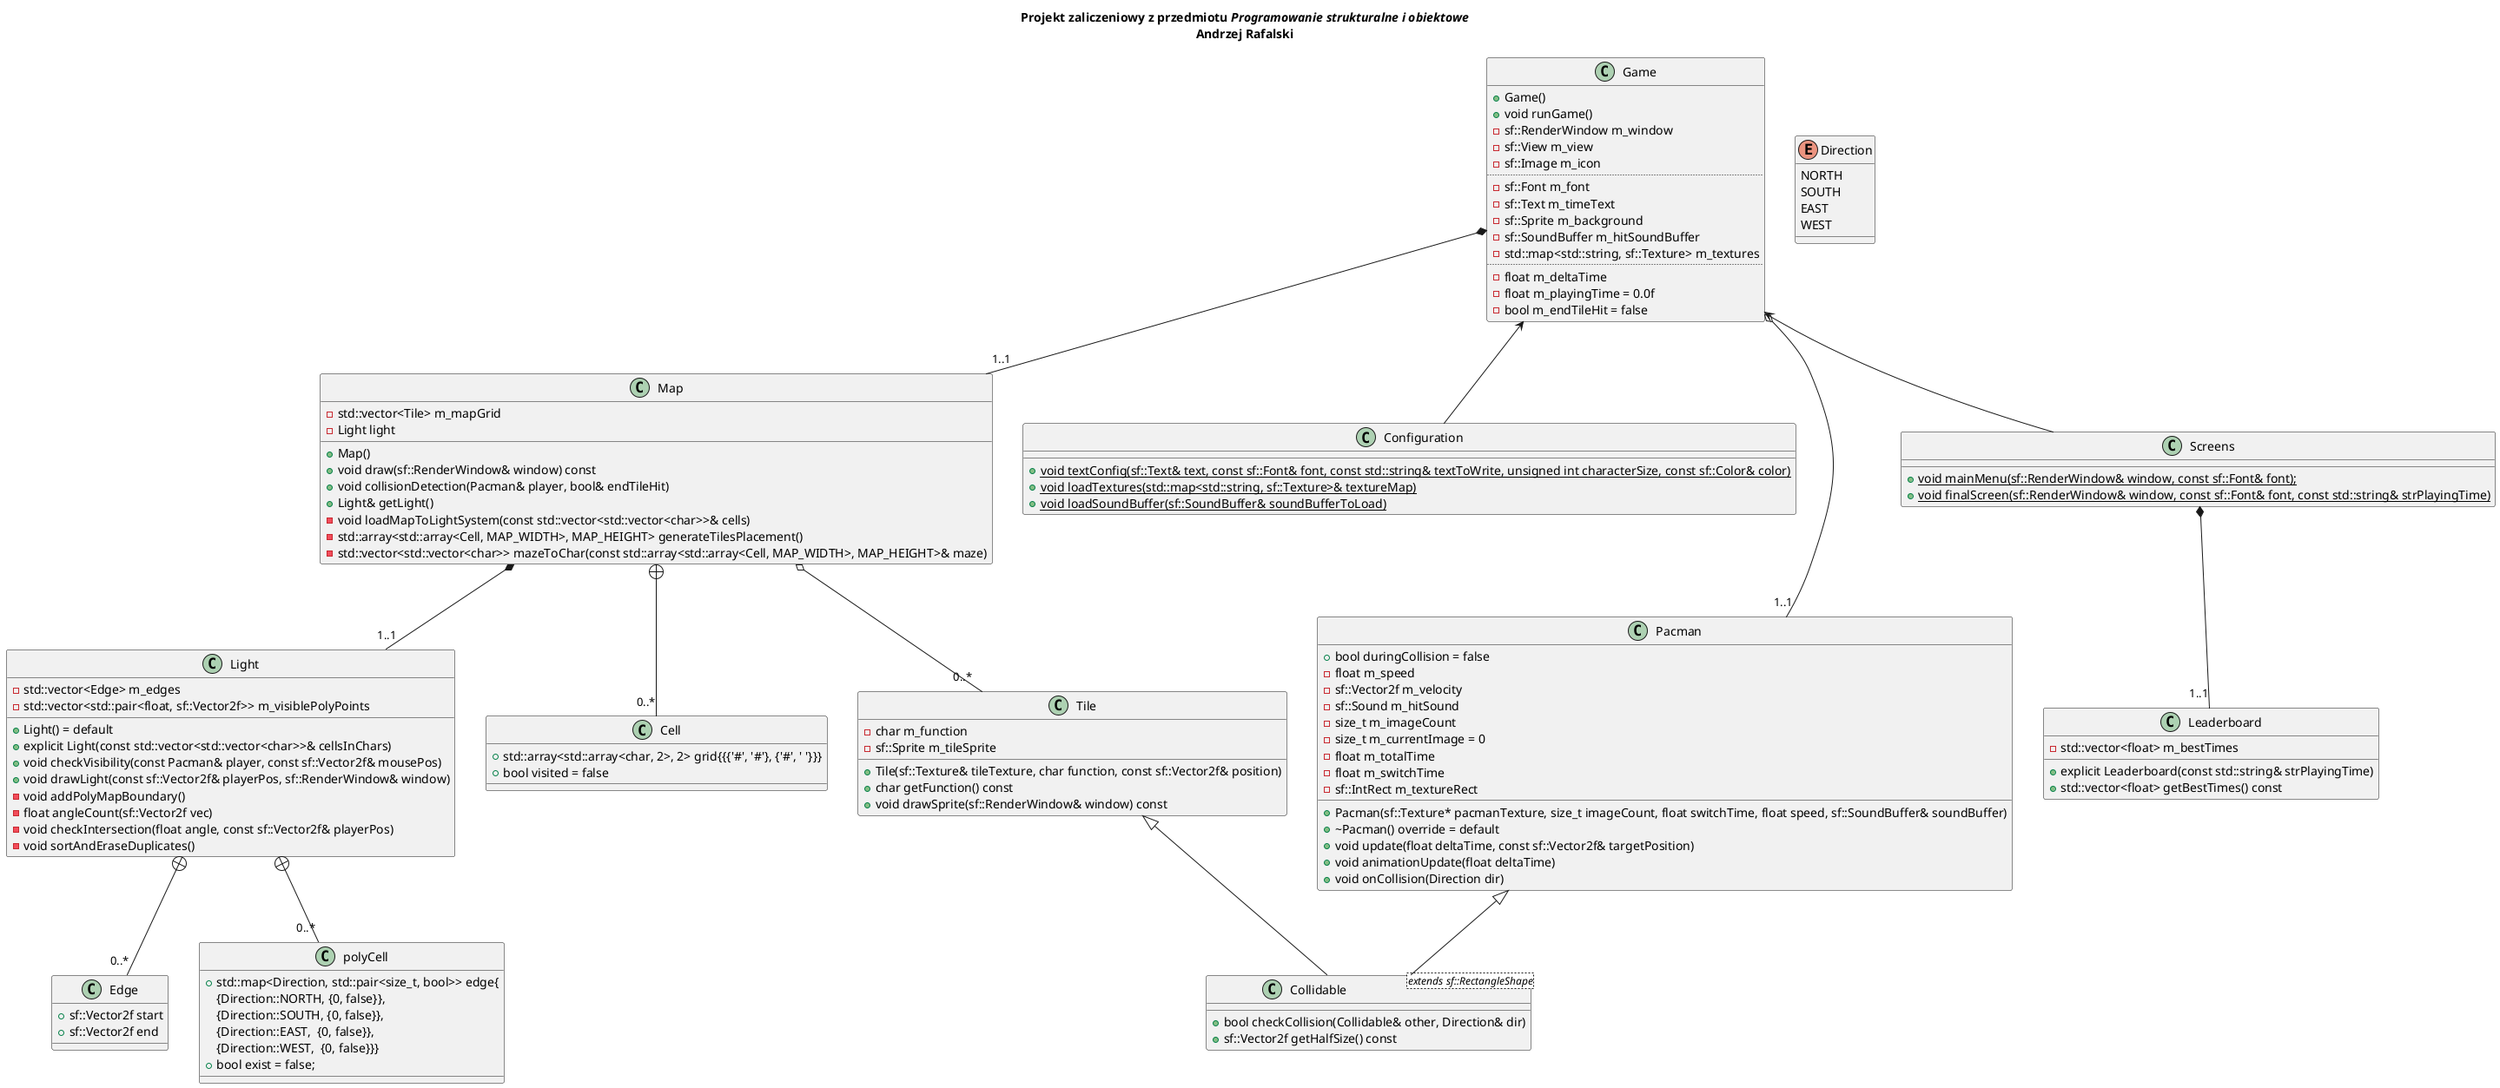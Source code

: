 @startuml Projekt PSiO

title
Projekt zaliczeniowy z przedmiotu <i>Programowanie strukturalne i obiektowe</i>
Andrzej Rafalski
end title

class Game {
    +Game()
    +void runGame()
    -sf::RenderWindow m_window
    -sf::View m_view
    -sf::Image m_icon
    ..
    -sf::Font m_font
    -sf::Text m_timeText
    -sf::Sprite m_background
    -sf::SoundBuffer m_hitSoundBuffer
    -std::map<std::string, sf::Texture> m_textures
    ..
    -float m_deltaTime
    -float m_playingTime = 0.0f
    -bool m_endTileHit = false
}

class Map {
    +Map()
    +void draw(sf::RenderWindow& window) const
    +void collisionDetection(Pacman& player, bool& endTileHit)
    +Light& getLight()
    -std::vector<Tile> m_mapGrid
    -Light light
    -void loadMapToLightSystem(const std::vector<std::vector<char>>& cells)
    -std::array<std::array<Cell, MAP_WIDTH>, MAP_HEIGHT> generateTilesPlacement()
    -std::vector<std::vector<char>> mazeToChar(const std::array<std::array<Cell, MAP_WIDTH>, MAP_HEIGHT>& maze)
}

class Light {
    +Light() = default
    +explicit Light(const std::vector<std::vector<char>>& cellsInChars)
    +void checkVisibility(const Pacman& player, const sf::Vector2f& mousePos)
    +void drawLight(const sf::Vector2f& playerPos, sf::RenderWindow& window)
    -std::vector<Edge> m_edges
    -std::vector<std::pair<float, sf::Vector2f>> m_visiblePolyPoints
    -void addPolyMapBoundary()
    -float angleCount(sf::Vector2f vec)
    -void checkIntersection(float angle, const sf::Vector2f& playerPos)
    -void sortAndEraseDuplicates()
}

class Edge {
    +sf::Vector2f start
    +sf::Vector2f end
}

class polyCell {
    +std::map<Direction, std::pair<size_t, bool>> edge{
        {Direction::NORTH, {0, false}},
        {Direction::SOUTH, {0, false}},
        {Direction::EAST,  {0, false}},
        {Direction::WEST,  {0, false}}}
    +bool exist = false;
}

class Cell {
    +std::array<std::array<char, 2>, 2> grid{{{'#', '#'}, {'#', ' '}}}
    +bool visited = false
}

class Collidable <extends sf::RectangleShape> {
    +bool checkCollision(Collidable& other, Direction& dir)
    +sf::Vector2f getHalfSize() const
}

class Configuration {
    +{static} void textConfig(sf::Text& text, const sf::Font& font, const std::string& textToWrite, unsigned int characterSize, const sf::Color& color)
    +{static} void loadTextures(std::map<std::string, sf::Texture>& textureMap)
    +{static} void loadSoundBuffer(sf::SoundBuffer& soundBufferToLoad)
}

class Leaderboard {
    +explicit Leaderboard(const std::string& strPlayingTime)
    +std::vector<float> getBestTimes() const
    -std::vector<float> m_bestTimes
}

class Pacman {
    +Pacman(sf::Texture* pacmanTexture, size_t imageCount, float switchTime, float speed, sf::SoundBuffer& soundBuffer)
    +~Pacman() override = default
    +void update(float deltaTime, const sf::Vector2f& targetPosition)
    +void animationUpdate(float deltaTime)
    +void onCollision(Direction dir)
    +bool duringCollision = false
    -float m_speed
    -sf::Vector2f m_velocity
    -sf::Sound m_hitSound
    -size_t m_imageCount
    -size_t m_currentImage = 0
    -float m_totalTime
    -float m_switchTime
    -sf::IntRect m_textureRect
}

class Screens {
    +{static} void mainMenu(sf::RenderWindow& window, const sf::Font& font);
    +{static} void finalScreen(sf::RenderWindow& window, const sf::Font& font, const std::string& strPlayingTime)
}

class Tile {
    +Tile(sf::Texture& tileTexture, char function, const sf::Vector2f& position)
    +char getFunction() const
    +void drawSprite(sf::RenderWindow& window) const
    -char m_function
    -sf::Sprite m_tileSprite
}

enum Direction{
    NORTH
    SOUTH
    EAST
    WEST
}

Game o---down "1..1" Pacman
Game *-- "1..1" Map
Game <-- Configuration
Game <-- Screens

Map *-- "1..1" Light
Map +-- "0..*" Cell
Map o-- "0..*" Tile

Light +-- "0..*" polyCell
Light +-- "0..*" Edge

Pacman <|-- Collidable
Tile <|--  Collidable

Screens *-- "1..1"Leaderboard
@enduml
